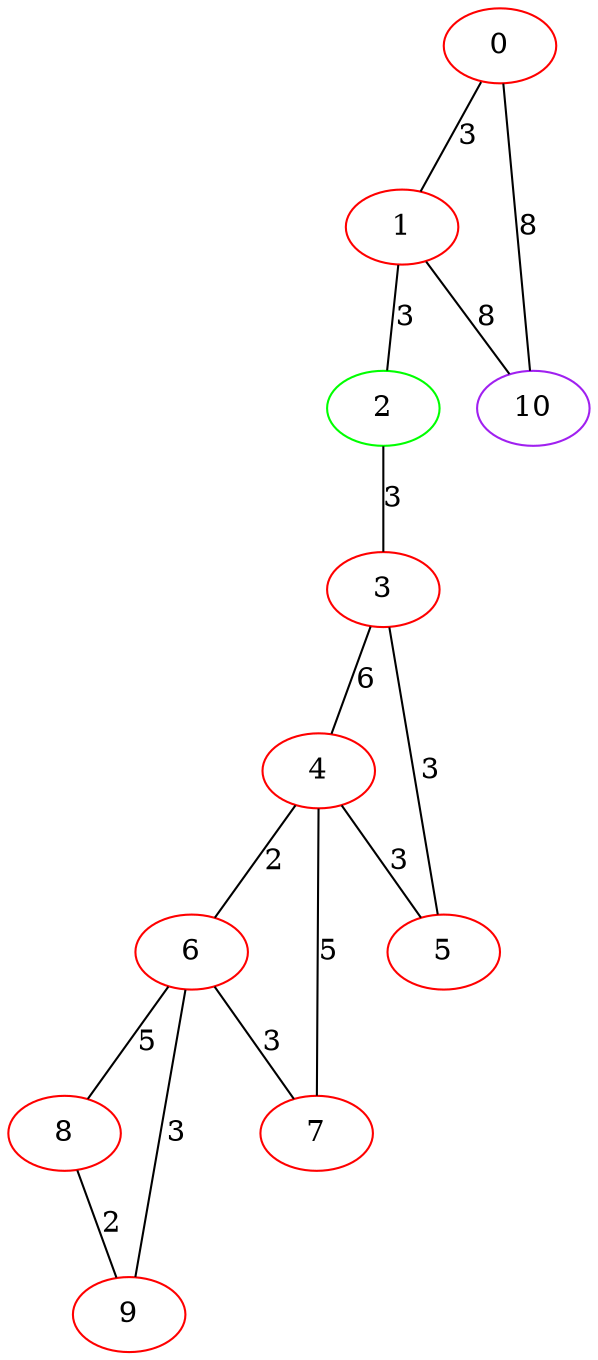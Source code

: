 graph "" {
0 [color=red, weight=1];
1 [color=red, weight=1];
2 [color=green, weight=2];
3 [color=red, weight=1];
4 [color=red, weight=1];
5 [color=red, weight=1];
6 [color=red, weight=1];
7 [color=red, weight=1];
8 [color=red, weight=1];
9 [color=red, weight=1];
10 [color=purple, weight=4];
0 -- 1  [key=0, label=3];
0 -- 10  [key=0, label=8];
1 -- 2  [key=0, label=3];
1 -- 10  [key=0, label=8];
2 -- 3  [key=0, label=3];
3 -- 4  [key=0, label=6];
3 -- 5  [key=0, label=3];
4 -- 5  [key=0, label=3];
4 -- 6  [key=0, label=2];
4 -- 7  [key=0, label=5];
6 -- 8  [key=0, label=5];
6 -- 9  [key=0, label=3];
6 -- 7  [key=0, label=3];
8 -- 9  [key=0, label=2];
}
